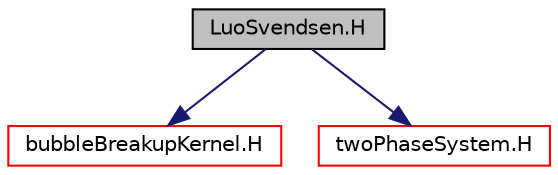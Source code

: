 digraph "LuoSvendsen.H"
{
  bgcolor="transparent";
  edge [fontname="Helvetica",fontsize="10",labelfontname="Helvetica",labelfontsize="10"];
  node [fontname="Helvetica",fontsize="10",shape=record];
  Node0 [label="LuoSvendsen.H",height=0.2,width=0.4,color="black", fillcolor="grey75", style="filled", fontcolor="black"];
  Node0 -> Node1 [color="midnightblue",fontsize="10",style="solid",fontname="Helvetica"];
  Node1 [label="bubbleBreakupKernel.H",height=0.2,width=0.4,color="red",URL="$a00920.html"];
  Node0 -> Node5 [color="midnightblue",fontsize="10",style="solid",fontname="Helvetica"];
  Node5 [label="twoPhaseSystem.H",height=0.2,width=0.4,color="red",URL="$a01667.html"];
}
